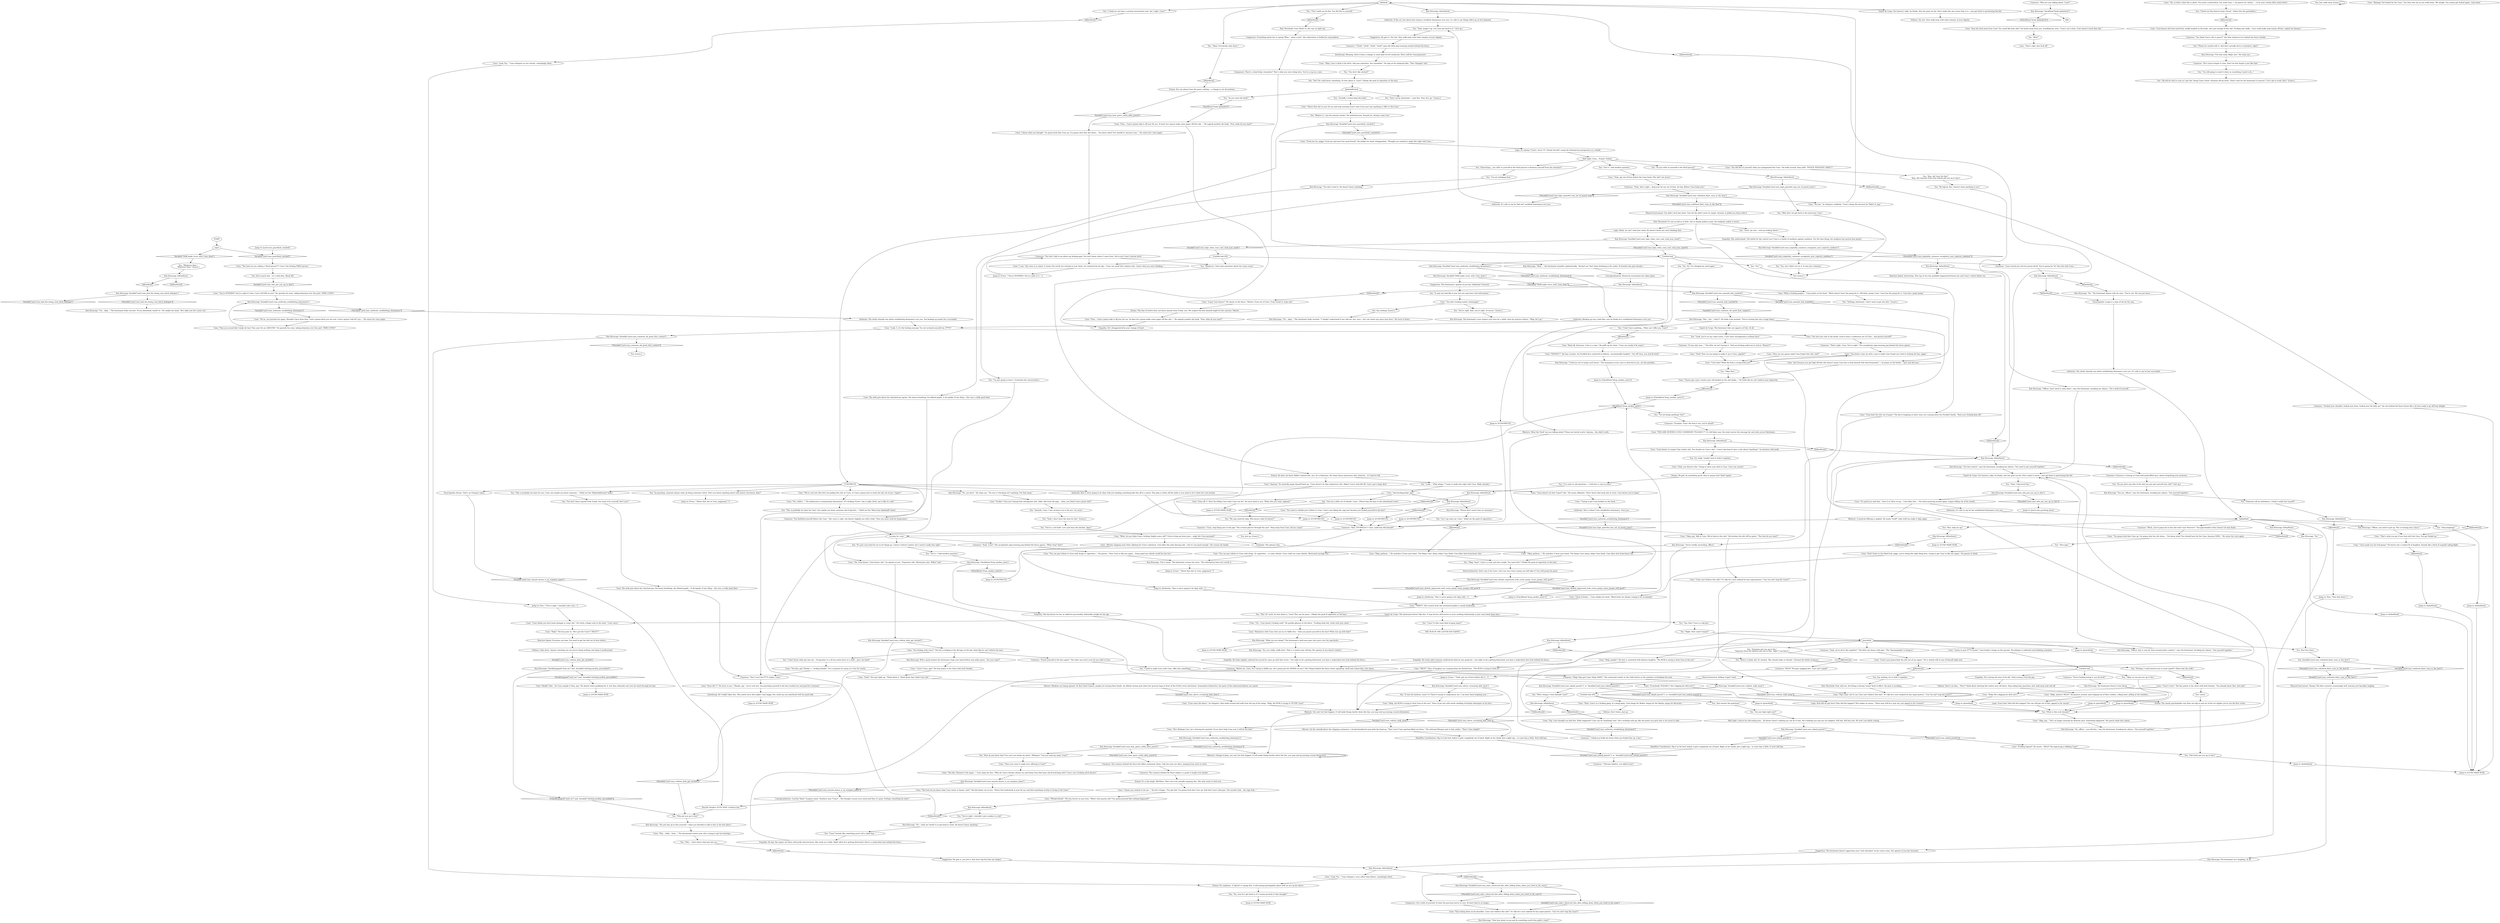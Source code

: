 # YARD / CUNO WHO IS CUNO
# * Who is Cuno?
#* Make amends with Cuno.
# ==================================================
digraph G {
	  0 [label="START"];
	  1 [label="input"];
	  2 [label="Kim Kitsuragi: CheckEquipped(\"neck_tie\") and  Variable[\"whirling.necktie_personified\"]"];
	  3 [label="CheckEquipped(\"neck_tie\") and  Variable[\"whirling.necktie_personified\"]", shape=diamond];
	  4 [label="!(CheckEquipped(\"neck_tie\") and  Variable[\"whirling.necktie_personified\"])", shape=diamond];
	  5 [label="Kim Kitsuragi: \"Uh... okay...\" The lieutenant looks worried. \"I *might* understand if you told me, but, sure... let's not waste any more time here.\" He turns to leave."];
	  6 [label="Kim Kitsuragi: IsKimHere()"];
	  7 [label="IsKimHere()", shape=diamond];
	  8 [label="!(IsKimHere())", shape=diamond];
	  9 [label="Cunoesse: \"Watch out, Cuno, he's trying to fiddle you. He's gonna put his HANDS on you!\" The *thing* behind the fence starts squealing, shrill and violent like a fire alarm."];
	  10 [label="Cunoesse: \"Yeah, that's right... drag your fat ass out of here, fat boy. Before Cuno fucks you!\""];
	  11 [label="Cuno: \"PIGS ARE HURTING CUNO! SOMEBODY *PLEASE!!!*\" It's full blast now; the wind carries the message far and wide across Martinaise."];
	  12 [label="Physical Instrument: You didn't shut him down. Your fat fist didn't meet its target. Instead, it pulled you down with it."];
	  13 [label="Untitled hub"];
	  14 [label="Logic: How did we get here? How did this happen? This makes no sense... There may still be a way out, just appeal to his *reason*!"];
	  15 [label="You: \"I think we can have a normal conversation now. Am I right, Cuno?\""];
	  16 [label="Cunoesse: Cunoesse is staring at Cuno with pride-filled eyes, almost forgetting your presence."];
	  17 [label="You: \"Okay! Everybody calm down.\""];
	  18 [label="Kim Kitsuragi: Variable[\"yard.cuno_emptathy_cunoesse_recognizes_your_superior_madness\"]"];
	  19 [label="Variable[\"yard.cuno_emptathy_cunoesse_recognizes_your_superior_madness\"]", shape=diamond];
	  20 [label="!(Variable[\"yard.cuno_emptathy_cunoesse_recognizes_your_superior_madness\"])", shape=diamond];
	  21 [label="Cuno: \"Fine... Cuno's gonna take it off your fat ass. At least he's gonna make some paper off this shit...\" He eagerly pockets the book. \"Now, what do you want?\""];
	  22 [label="Cuno: \"Ease off, C!\" He turns to you. \"Thanks, pig -- we're cool now. You punching yourself in the face worked out real good for everyone.\""];
	  23 [label="You: \"I don't know what got into me... Giving keys to a 20-ton motor-lorry to a child -- give 'em back!\""];
	  24 [label="Cunoesse: \"Don't trust the f****t oinker, Cuno!\""];
	  25 [label="Jump to: [CUNO MAIN HUB]"];
	  26 [label="trucing_for_cuno"];
	  27 [label="Kim Kitsuragi: The lieutenant's eyes inspect your face for a while, then his posture relaxes. \"Okay, let's go.\""];
	  28 [label="You: \"Just answer the questions.\""];
	  29 [label="You: \"Interesting... you refer to yourself in the third person to distance yourself from the situation?\""];
	  30 [label="Reaction Speed: Everyone can hear. You need to get the hell out of here before..."];
	  31 [label="Physical Instrument: Thump! The blow connects surprisingly well, leaving your knuckles tingling."];
	  32 [label="Kim Kitsuragi: IsKimHere()"];
	  33 [label="IsKimHere()", shape=diamond];
	  34 [label="!(IsKimHere())", shape=diamond];
	  35 [label="You: \"Ouch, my arm... and my fucking *knee*...\""];
	  36 [label="Kim Kitsuragi: IsKimHere()"];
	  37 [label="IsKimHere()", shape=diamond];
	  38 [label="!(IsKimHere())", shape=diamond];
	  39 [label="Pain Threshold: It's not as bad as it feels. You've maybe pulled a joint; the indignity makes it worse."];
	  40 [label="Kim Kitsuragi: Variable[\"yard.cuno_said_i_deserved_this_after_falling_down_when_you_tried_to_hit_cuno\"]"];
	  41 [label="Variable[\"yard.cuno_said_i_deserved_this_after_falling_down_when_you_tried_to_hit_cuno\"]", shape=diamond];
	  42 [label="!(Variable[\"yard.cuno_said_i_deserved_this_after_falling_down_when_you_tried_to_hit_cuno\"])", shape=diamond];
	  43 [label="You: \"No!\""];
	  44 [label="Untitled hub"];
	  45 [label="Kim Kitsuragi: Variable[\"yard.cuno_logic_relax_cuno_cant_read_your_mind\"]"];
	  46 [label="Variable[\"yard.cuno_logic_relax_cuno_cant_read_your_mind\"]", shape=diamond];
	  47 [label="!(Variable[\"yard.cuno_logic_relax_cuno_cant_read_your_mind\"])", shape=diamond];
	  48 [label="Kim Kitsuragi: IsKimHere()"];
	  49 [label="IsKimHere()", shape=diamond];
	  50 [label="!(IsKimHere())", shape=diamond];
	  51 [label="You: \"Whatever. I had some questions about the crime scene.\""];
	  52 [label="Authority: The whole charade was about establishing dominance over you. You backing up means he's succeeded."];
	  53 [label="Interfacing: Meaning, there's been a change in some kind of evil clockwork. There will be *consequences*."];
	  54 [label="You: \"Why?\""];
	  55 [label="Jump to: [Authority: \"Kim is never going to be okay with...\"]"];
	  56 [label="Kim Kitsuragi: Variable[\"yard.cuno_elchem_impressed_with_cunos_pump_cunos_pumpo_still_good\"]"];
	  57 [label="Variable[\"yard.cuno_elchem_impressed_with_cunos_pump_cunos_pumpo_still_good\"]", shape=diamond];
	  58 [label="!(Variable[\"yard.cuno_elchem_impressed_with_cunos_pump_cunos_pumpo_still_good\"])", shape=diamond];
	  59 [label="Cuno: \"Shove that shit in your fat ass and stop wasting Cuno's time if you ain't got anything to offer to the Cuno.\""];
	  60 [label="You: \"You're right, Kim, you're right, of course.\" [Leave.]"];
	  61 [label="Cuno: \"You better come up with a way to make Cuno forget you tried to fucking hit him, piggo.\""];
	  62 [label="Jump to: [CUNOTRUCE]"];
	  63 [label="Jump to: [CUNO MAIN HUB]"];
	  64 [label="Jump to: [yard.cuno_punchhub_reached]"];
	  65 [label="Cunoesse: \"Help! Pigs got Cuno! Help! RAPE!\" The sound gets louder as the child shouts at the windows overlooking the yard."];
	  66 [label="Cuno: \"Trying to get Cuno hooked on the book...\""];
	  67 [label="You: Shut him down."];
	  68 [label="You: Variable[\"yard.cuno_redcheck_blast_cuno_in_the_face\"]"];
	  69 [label="Variable[\"yard.cuno_redcheck_blast_cuno_in_the_face\"]", shape=diamond];
	  70 [label="!(Variable[\"yard.cuno_redcheck_blast_cuno_in_the_face\"])", shape=diamond];
	  71 [label="Kim Kitsuragi: Variable[\"yard.cuno_inland_punch1\"]"];
	  72 [label="Variable[\"yard.cuno_inland_punch1\"]", shape=diamond];
	  73 [label="!(Variable[\"yard.cuno_inland_punch1\"])", shape=diamond];
	  74 [label="You: \"Kim, help me up!\""];
	  75 [label="Cuno: \"That's what you get if you fuck with the Cuno. You get fucked up.\""];
	  76 [label="Drama: For emphasis. A *ghost* is saying this. A shit-eating psychopathic ghost with an ace up his sleeve."];
	  77 [label="Kim Kitsuragi: \"No.\" The lieutenant almost rolls his eyes. \"You're not. We can just leave...\""];
	  78 [label="Kim Kitsuragi: Variable[\"yard.cuno_amends_hub_reached\"]"];
	  79 [label="Variable[\"yard.cuno_amends_hub_reached\"]", shape=diamond];
	  80 [label="!(Variable[\"yard.cuno_amends_hub_reached\"])", shape=diamond];
	  81 [label="Cuno: \"Tryin'a get a get a twelve year old hooked on the shit-shake...\" He looks like he can't believe your depravity."];
	  82 [label="Conceptualization: A pretty *lame* oranjese name. Nowhere near *Cuno*... The thought crosses your mind and then it's gone. Perhaps something for later?"];
	  83 [label="You: \"This is probably too lame for you, Cuno, but maybe you know someone...\" (Hold out the *Hjelmdallerman* book.)"];
	  84 [label="Drama: This boy of twelve does not know anyone from Graad, sire. We suspect the boy himself might be this mystery 'Martin'."];
	  85 [label="You: \"Actually I wanna keep the book.\""];
	  86 [label="Cuno: \"Ame-fucking-what, pig?\""];
	  87 [label="Cuno: \"Too late, pig! Thanks. I... fucking thanks!\" For a moment he seems at a loss for words."];
	  88 [label="Kim Kitsuragi: Variable[\"yard.cuno_had_the_being_cuno_bitch_dialogue\"]"];
	  89 [label="Variable[\"yard.cuno_had_the_being_cuno_bitch_dialogue\"]", shape=diamond];
	  90 [label="!(Variable[\"yard.cuno_had_the_being_cuno_bitch_dialogue\"])", shape=diamond];
	  91 [label="You: \"See, Kim? Cuno is a big boy.\""];
	  92 [label="Half Light: Cuno... Primal. Violent."];
	  93 [label="Volition: Calm down. Anyone watching can see you're doing nothing. Just keep it professional."];
	  94 [label="You: \"*You* made me do this. You did this to yourself.\""];
	  95 [label="You: \"Stop laughing!\""];
	  96 [label="Jump to: [failedithub]"];
	  97 [label="Drama: It's a dry laugh. Mirthless. She's not even actually enjoying this. She only wants to hurt you."];
	  98 [label="Composure: Get a hold of yourself. At least the previous horror is over. At least they're no longer..."];
	  99 [label="Drama: Oh god, do something quick, they're gonna start *that* again!"];
	  100 [label="Kim Kitsuragi: Variable[\"yard.cuno_authority_establishing_dominance\"]"];
	  101 [label="Variable[\"yard.cuno_authority_establishing_dominance\"]", shape=diamond];
	  102 [label="!(Variable[\"yard.cuno_authority_establishing_dominance\"])", shape=diamond];
	  103 [label="Cuno: \"Pass you around like Candy, fat boy! Pass your fat ass AROUND!\" He spreads his arms, taking dominion over the yard. \"KING CUNO!\""];
	  104 [label="Cunoesse: \"That's right, Cuno. You're right.\" The sycophantic pipo-wearing pup behind the fence agrees."];
	  105 [label="Kim Kitsuragi: \"You don't need to. He doesn't know anything.\""];
	  106 [label="Interfacing: He *really* likes this. This motor lorry shit makes Cuno happy. You could say you interfaced with his good side."];
	  107 [label="Jump to: [CUNOTRUCE]"];
	  108 [label="Jump to: [Authority: \"Kim is never going to be okay with...\"]"];
	  109 [label="Cuno: \"How are you gonna make Cuno forget that shit, huh?\""];
	  110 [label="Cuno: \"You can pay tribute to Cuno with drugs or cigarettes...\" He pauses. \"Gets Cuno to like you again... Some giant-ass wheels would be nice too.\""];
	  111 [label="Jump to: [CUNOTRUCE]"];
	  112 [label="Cuno: \"Okay, porkson...\" He snatches it from your hand. \"Tar keeps Cuno sharp, helps Cuno think. Cuno likes that brain-boost shit.\""];
	  113 [label="Jump to: [CUNOTRUCE]"];
	  114 [label="Logic: It's always *Cuno*, never *I*. Clearly the kid's using the third-person perspective as a shield."];
	  115 [label="Cuno: \"Yeah!\" His eyes light up. \"Think about it. Think about that rabid Cuno shit.\""];
	  116 [label="Empathy: He lays the names out there with pride and precision, like cards on a table. Right when he's getting distracted, there's a malevolent hiss behind the fence..."];
	  117 [label="Volition: Don't listen. Just go."];
	  118 [label="Kim Kitsuragi: Variable[\"yard.cuno_redcheck_blast_cuno_in_the_face\"]"];
	  119 [label="Variable[\"yard.cuno_redcheck_blast_cuno_in_the_face\"]", shape=diamond];
	  120 [label="!(Variable[\"yard.cuno_redcheck_blast_cuno_in_the_face\"])", shape=diamond];
	  121 [label="Cuno: \"No one,\" he whispers suddenly. \"Cuno's doing this because he *likes* it, pig.\""];
	  122 [label="Kim Kitsuragi: \"You put him up to this yourself -- when you decided to talk to him in the first place.\""];
	  123 [label="Cunoesse: \"HELP! The pig's gagging him. Cuno can't speak!\""];
	  124 [label="Rhetoric: Change of plan, you can't let that happen! It will make things harder down the line, you may end up missing crucial information."];
	  125 [label="Cuno: \"Okay, pig. Talk to Cuno. We're back in this shit.\" He brushes the dirt off his pants. \"The fuck do you want?\""];
	  126 [label="Kim Kitsuragi: IsKimHere()"];
	  127 [label="IsKimHere()", shape=diamond];
	  128 [label="!(IsKimHere())", shape=diamond];
	  129 [label="Reaction Speed: Interesting. This tug of war has probably happened between her and Cuno's violent father too."];
	  130 [label="You: \"Yes, but I didn't act on it. It was just a fantasy.\""];
	  131 [label="Kim Kitsuragi: Variable[\"yard.cuno_authority_establishing_dominance\"]"];
	  132 [label="Variable[\"yard.cuno_authority_establishing_dominance\"]", shape=diamond];
	  133 [label="!(Variable[\"yard.cuno_authority_establishing_dominance\"])", shape=diamond];
	  134 [label="Kim Kitsuragi: Variable[\"TASK.make_truce_with_Cuno_done\"]"];
	  135 [label="Variable[\"TASK.make_truce_with_Cuno_done\"]", shape=diamond];
	  136 [label="!(Variable[\"TASK.make_truce_with_Cuno_done\"])", shape=diamond];
	  137 [label="Suggestion: The lieutenant's opinion of you has *definitely* lowered."];
	  138 [label="Cunoesse: \"He's tryin'a forget it Cuno. Don't let him forget it just like that.\""];
	  139 [label="Kim Kitsuragi: IsKimHere()"];
	  140 [label="IsKimHere()", shape=diamond];
	  141 [label="!(IsKimHere())", shape=diamond];
	  142 [label="You: \"You're right, I shouldn't give smokes to a kid.\""];
	  143 [label="Cuno: \"Cuno thinks you have brain damage or some shit.\" He twirls a finger next to his head. \"Cuno cares.\""];
	  144 [label="punchhub"];
	  145 [label="You: \"What is this sick charade?\""];
	  146 [label="You: \"Someone put you up to this.\"\n\"Someone from the harbour put you to this, right? I can feel it.\""];
	  147 [label="Cuno: \"Listen to your f****t friend.\" Cuno hawks a loogie on the ground. The phlegm is yellowish and bubbling somehow."];
	  148 [label="Cuno: \"Phe... whht... fuuh...\" The disoriented twelve year old is trying to get his bearings."];
	  149 [label="Composure: Everything about her is saying *Wow -- what a man*. Her admiration is fuelled by camaraderie."];
	  150 [label="You: \"Do you have any idea of the shit you just got yourself into, kid?\" (Get up.)"];
	  151 [label="Kim Kitsuragi: IsKimHere()"];
	  152 [label="IsKimHere()", shape=diamond];
	  153 [label="!(IsKimHere())", shape=diamond];
	  154 [label="Kim Kitsuragi: \"No.\""];
	  155 [label="Kim Kitsuragi: IsKimHere()"];
	  156 [label="IsKimHere()", shape=diamond];
	  157 [label="!(IsKimHere())", shape=diamond];
	  158 [label="Jump to: [CUNO MAIN HUB]"];
	  159 [label="Kim Kitsuragi: IsKimHere()"];
	  160 [label="IsKimHere()", shape=diamond];
	  161 [label="!(IsKimHere())", shape=diamond];
	  162 [label="Cuno: \"What a fucking pooper...\" Cuno points at his heart. \"Bitch doesn't have the pump for it. Old bitch, pump's bust. Cuno has the pump for it. Cuno has a giant pump.\""];
	  163 [label="You: \"It may not look like it now, but you may have vital information.\""];
	  164 [label="Kim Kitsuragi: IsKimHere()"];
	  165 [label="IsKimHere()", shape=diamond];
	  166 [label="!(IsKimHere())", shape=diamond];
	  167 [label="Kim Kitsuragi: \"Please don't waste time on nonsense.\""];
	  168 [label="Cuno: \"Back off, fuck-eyes. Cuno is a man.\" He puffs up his chest. \"Cuno can smoke if he wants.\""];
	  169 [label="Jump to: [Cuno: \"\"Shoot that shit at Cuno, piggonaut.\"\"]"];
	  170 [label="Cuno: \"Yeah, get out of here before the Cuno beats *the shit* out of you.\""];
	  171 [label="Kim Kitsuragi: Variable[\"yard.cuno_shiver_screaming_kids_titus\"]"];
	  172 [label="Variable[\"yard.cuno_shiver_screaming_kids_titus\"]", shape=diamond];
	  173 [label="!(Variable[\"yard.cuno_shiver_screaming_kids_titus\"])", shape=diamond];
	  174 [label="You: \"It was the harbour, wasn't it? They're trying to compromise me. I can hear them laughing now...\""];
	  175 [label="Empathy: He's having the time of his life. Total ecstasy. Fuck the pig."];
	  176 [label="Kim Kitsuragi: Variable[\"yard.cuno_inland_punch1\"]  or  Variable[\"yard.cuno_inland_punch2\"]"];
	  177 [label="Variable[\"yard.cuno_inland_punch1\"]  or  Variable[\"yard.cuno_inland_punch2\"]", shape=diamond];
	  178 [label="!(Variable[\"yard.cuno_inland_punch1\"]  or  Variable[\"yard.cuno_inland_punch2\"])", shape=diamond];
	  179 [label="You: \"Who's doing a *sick charade* now?\""];
	  180 [label="Esprit de Corps: For heaven's sake, he thinks, this has gone too far. Don't make this any worse than it is -- just get back to questioning the kid."];
	  181 [label="Esprit de Corps: For heaven's sake, he thinks, this has gone too far. Don't make it worse -- just get back to questioning the kid."];
	  182 [label="You: \"Someone call an ambulance, I think I really hurt myself!\""];
	  183 [label="Cunoesse: \"Bitch, you're gonna be in this shit with Cuno *forever*!\" The pipo-headed critter doesn't let him finish."];
	  184 [label="Encyclopedia: A pipo is a type of hat by the way."];
	  185 [label="Cuno: \"'I'm gonna fuck that Cuno up. I'm gonna shut his shit down...' You know what? You should have hit the Cuno, because NOW...\" He raises his voice again."];
	  186 [label="Jump to: [Cuno: \"\"You're NOTHING! You're a joke to C...\"]"];
	  187 [label="You: \"Nice pipo.\""];
	  188 [label="Kim Kitsuragi: \"Hmh...\" the lieutenant mumbles optimistically. \"Alcohol use *has* been declining in the under 16 bracket this past decade...\""];
	  189 [label="Jump to: [CheckItem(\"drug_smokes_astra\")]"];
	  190 [label="Electrochemistry: Don't ruin it for Cuno. Can't you see Cuno's pump can still take it? Can still pump the good."];
	  191 [label="You: \"Nothing, lieutenant. I don't want to get into this.\" [Leave.]"];
	  192 [label="Jump to: [CUNO MAIN HUB]"];
	  193 [label="Empathy: He's disappointed by your change of heart."];
	  194 [label="You: \"Believe it. I am the miracle worker. The bedazzle-man. Around me, dreams come true.\""];
	  195 [label="Cunoesse: \"Punch yourself in the face again!\" The other one won't even let you talk to Cuno."];
	  196 [label="Kim Kitsuragi: \"But... but... *why*?\" He looks truly puzzled. \"You're turning this into a huge thing.\""];
	  197 [label="You: \"All will be well as soon as I get this 'being Cuno's bitch' situation off my back.\" (Don't wait for the lieutenant to answer.) \"Let's get to work, Kim!\" [Leave.]"];
	  198 [label="Cuno: \"You can pay tribute to Cuno with drugs. Or cigarettes... or some wheels. Cuno could use some wheels. Motorized carriage shit.\""];
	  199 [label="Cuno: \"Class-A fucker...\" Cuno shakes his head. \"Blind fucks are always ruining it for everybody.\""];
	  200 [label="Cuno: \"Cuno's Cuno, pig!\" The boy points to his chest with both thumbs."];
	  201 [label="Cuno: \"Fuck you too, piggo! Fuck you and your four eyed friend!\" He shakes his head, disappointed. \"Thought you wanted to make this right with Cuno...\""];
	  202 [label="Kim Kitsuragi: \"No -- what we *need* is to get back to work. He doesn't know anything.\""];
	  203 [label="Cunoesse: \"Cuno, stop being nice to the pig!\" The screech pierces through the yard. \"Step away from Cuno, fat-ass creep!\""];
	  204 [label="Cuno: \"Help!\" The boy joins in. \"He's got the Cuno!!! HELP!!!\""];
	  205 [label="Kim Kitsuragi: Variable[\"yard.cuno_volition_walk_away\"]"];
	  206 [label="Variable[\"yard.cuno_volition_walk_away\"]", shape=diamond];
	  207 [label="!(Variable[\"yard.cuno_volition_walk_away\"])", shape=diamond];
	  208 [label="Untitled hub (03)"];
	  209 [label="You: \"Who put you up to this?\""];
	  210 [label="Cuno: \"Help, people!\" His face is contorted with hideous laughter. \"The RCM is trying to fuck Cuno in the ass!\""];
	  211 [label="Kim Kitsuragi: The lieutenant doesn't even shrug."];
	  212 [label="Cuno: \"Cuno's just gonna beat the shit out of you again.\" He is clearly still in awe of himself right now."];
	  213 [label="Kim Kitsuragi: \"You are, officer,\" says the lieutenant, breaking his silence. \"Get yourself together.\""];
	  214 [label="Cuno: \"Pig, Cuno thought you had this. What happened? Cuno can do *anything* now.\" He's writhing with joy, like the power you gave him is too much to take."];
	  215 [label="Cuno: \"Pig's tryin' not to cry. Cuno can't believe this shit!\" It's like he's now realized he has super-powers. \"Can *no one* stop the Cuno?!\""];
	  216 [label="Pain Threshold: Stay with me, the biting is having *some* kind of effect, the pain is receding..."];
	  217 [label="Kim Kitsuragi: \"Now how about we go and do something worth the public's time?\""];
	  218 [label="Cunoesse: \"*Click*, *click*, *click*, *click*\" goes the little pipo-wearing asshole behind the fence."];
	  219 [label="You: \"You don't like alcohol?\""];
	  220 [label="Cuno: \"Bitches slapping each other, fighting for Cuno's attention. Cuno likes this pole dancing shit -- but it's not good enough.\" He crosses his hands."];
	  221 [label="Cuno: \"Fucker! Cuno ain't buying that entrapment shit. Takin' kilo from the pigs... what, you think Cuno's green shit?\""];
	  222 [label="Jump to: [CUNO MAIN HUB]"];
	  223 [label="Cuno: \"Oh, so that's what this is about. You need a snitch-bitch. You need Cuno --\" he pauses for clarity \" -- to be your sweaty little snitch bitch.\""];
	  224 [label="Cuno: \"You don't fucking matter, book-gimp!\""];
	  225 [label="Empathy: He looks slightly confused but proud he came up with that retort -- but right as he's getting distracted, you hear a malevolent hiss from behind the fence..."];
	  226 [label="You: Don't punch him -- it's a bad idea. (Back off.)"];
	  227 [label="Jump to: [punchhub]"];
	  228 [label="You: \"Kim, did *you* do this?\"\n\"Kim, did someone from your station put you up to this?\""];
	  229 [label="Cunoesse: \"You're fucking losing it, you fat fuck!\""];
	  230 [label="Cuno: \"Help, the RCM is trying to fuck Cuno in the ass!\" Tears of joy mix with sweat smelling of laundry detergent on his face."];
	  231 [label="Jump to: [punchhub]"];
	  232 [label="Cuno: \"Help, misters! HELP!\" He prances around, eyes bulging out of their sockets, rolling hard, yelling at the windows..."];
	  233 [label="Half Light: Look at his shit-eating grin... He knows there's nothing you can do to him. He's bullying you and you are helpless. Kill him. Kill him now. He won't see death coming."];
	  234 [label="Hand/Eye Coordination: Nip it in the bud, before it gets completely out of hand. Right on his cheek. Just a light tap... to scare him a little. Don't kill him."];
	  235 [label="Hand/Eye Coordination: Nip it in the bud, before it gets completely out of hand. Right on his cheek. Just a light tap... to scare him a little. It won't kill him."];
	  236 [label="Cuno: \"Fucking logical?\" He snorts. \"HELP! The logical pig is fiddling Cuno!\""];
	  237 [label="Kim Kitsuragi: \"Officer, *you* need to calm down,\" says the lieutenant, breaking his silence. \"Get a hold of yourself.\""];
	  238 [label="Drama: You can almost hear the gears rattling -- a change in set decorations."];
	  239 [label="Kim Kitsuragi: \"No, officer -- you did this,\" says the lieutenant, breaking his silence. \"Get yourself together.\""];
	  240 [label="Pain Threshold: Cuno *feels* it; this was no light tap."];
	  241 [label="Kim Kitsuragi: The lieutenant isn't laughing. At all."];
	  242 [label="Jump to: [failedithub]"];
	  243 [label="You: \"I've come to ask questions -- I still have a case to solve.\""];
	  244 [label="Cuno: \"You lost your shit in the booth, tried to beat a confession out of Cuno... and pissed yourself?\""];
	  245 [label="You: \"Check out this bizarre drug I found.\" (Show him the pyrholidon.)"];
	  246 [label="Kim Kitsuragi: \"No, you don't.\" He stops you. \"No one is *checking out* anything. Put that away.\""];
	  247 [label="Cuno: \"Cuno knows this four-eyed fuck, totally hooked on the book, can't get enough of this shit. Fucking sad really... Cuno could make mad money off him, exploit his disease.\""];
	  248 [label="Cuno: \"Reminisce with Cuno: first you try to fiddle this -- then you punch yourself in the face? What was up with that?\""];
	  249 [label="You: \"I'm still going to mark it down as something I need to do...\""];
	  250 [label="You: Say nothing. [Leave.]"];
	  251 [label="Esprit de Corps: The lieutenant does not approve of this. At all."];
	  252 [label="You: \"Let's rip some tar, Cuno.\" (Hold out the pack of cigarettes.)"];
	  253 [label="Cuno: \"Cuno doesn't do that *smart* shit.\" He seems offended. \"Don't throw that book shit at Cuno. Cuno knows you're lying.\""];
	  254 [label="You: \"I'm not indulging that.\""];
	  255 [label="You: \"This *is* work. So how about it, Cuno? This can be yours.\" (Shake the pack of cigarettes at the boy.)"];
	  256 [label="You: \"Cuno? Sounds like something you'd call a rabid dog...\""];
	  257 [label="Cuno: \"You did this to yourself, when you antagonized the Cuno.\" He looks around, then yells: \"POLICE VIOLENCE! RAPE!!!\""];
	  258 [label="Cunoesse: \"Fucked your shoulder, fucked your knee, fucked your fat body up!\" the one behind the fence hisses like a lit fuse ready to go off from delight."];
	  259 [label="failedithub"];
	  260 [label="Jump to: [CUNO MAIN HUB]"];
	  261 [label="Cuno: \"Cuno can't believe this shit!\" It's like he's now realized he has super-powers. \"Can *no one* stop the Cuno?!\""];
	  262 [label="Empathy: She understands: The battle for the control over Cuno is a battle of madness against madness. For the time being, her madness has proven less potent."];
	  263 [label="Cunoesse: The creature behind the fence makes it a point to laugh even harder."];
	  264 [label="Jump to: [failedithub]"];
	  265 [label="Cuno: \"Cuno made you his fuck-gimp!\" He bursts into a violent fit of laughter. Sounds like a flock of seagulls taking flight."];
	  266 [label="Cuno: \"I know you wanted to hit me...\" He lets it linger. \"You got that 'I'm gonna fuck that Cuno up' look that Cuno's dad gets. The murder look... the rage look...\""];
	  267 [label="You: \"Yes, how do I get back to it? I wanna go back to that thought!\""];
	  268 [label="Cunoesse: \"Cuno turned you into his prison bitch! You're gonna be *in* this shit with Cuno...\""];
	  269 [label="Cuno: \"Look, C, it's the fucking war-pig! Try not to knock yourself out, f****t!\""];
	  270 [label="You: [Leave.]"];
	  271 [label="Kim Kitsuragi: Variable[\"yard.cuno_cunoesse_alt_greet_first_contact\"]"];
	  272 [label="Variable[\"yard.cuno_cunoesse_alt_greet_first_contact\"]", shape=diamond];
	  273 [label="!(Variable[\"yard.cuno_cunoesse_alt_greet_first_contact\"])", shape=diamond];
	  274 [label="Jump to: [You: \"\"You're right, I shouldn't give smo...\"]"];
	  275 [label="Cuno: \"Anyway.\" He mentally props himself back up. \"Cuno doesn't do that radioactive shit. Makes Cuno's dick fall off. Cuno's got a huge dick.\""];
	  276 [label="Horrific Necktie: FUCK THAT. Confront him."];
	  277 [label="Cuno: \"Really? Shit... let Cuno sample it then, pig.\" He almost starts grabbing for it, but then rebounds and runs his hand through his hair."];
	  278 [label="You: \"Here's a drink, kid. It's alcohol. This should make us friends.\" (Extend the bottle of liquor.)"];
	  279 [label="Cuno: \"We're cool now. But don't be pulling this shit on Cuno, or Cuno's gonna have to beat the shit out of you, *again*.\""];
	  280 [label="You: \"Okay, *man*. Cuno is a man and men smoke. You want this?\" (Shake the pack of cigarettes at the boy.)"];
	  281 [label="Esprit de Corps: The lieutenant doesn't like this. It may be less destructive to your working relationship to just come back alone later."];
	  282 [label="Cuno: \"NOOOO!!!\" the boy screams, his freckled face contorted in hideous, uncontainable laughter. \"Get off Cuno, you sick fat fuck!\""];
	  283 [label="Cuno: \"Okay, pig...\" He's no longer wearing his demonic grin. Something happened. The punch made him calmer."];
	  284 [label="Kim Kitsuragi: IsKimHere()"];
	  285 [label="IsKimHere()", shape=diamond];
	  286 [label="!(IsKimHere())", shape=diamond];
	  287 [label="Cuno: \"Look, f*g...\" Cuno whispers, even softer than before, vanishingly silent..."];
	  288 [label="Cuno: \"You're NOTHING! You're a joke to Cuno. Cuno LAUGHS at you!\" He spreads his arms, taking dominion over the yard. \"KING CUNO!\""];
	  289 [label="Cunoesse: \"You don't talk to me about my fucking pipo! You don't know where I come from. You're just Cuno's bottom bitch.\""];
	  290 [label="Cuno: \"Don't listen to the blind fuck, piggo, you're doing the right thing here, trying to get Cuno to like you again.\" He pauses to think."];
	  291 [label="You: \"Look, you're on my crime scene. I can't have uncooperative civilians here.\""];
	  292 [label="Cuno: \"Oh, Cuno knows. Cuno knows shit,\" he squints at you. \"Expensive shit. Mysterious shit. *Killer* shit.\""];
	  293 [label="Cuno: The wide grin above his clenched jaw agrees. His heavy breathing, his dilated pupils, it all speaks of one thing -- this was a really good idea!"];
	  294 [label="Kim Kitsuragi: Variable[\"yard.cuno_punchhub_reached\"]"];
	  295 [label="Variable[\"yard.cuno_punchhub_reached\"]", shape=diamond];
	  296 [label="!(Variable[\"yard.cuno_punchhub_reached\"])", shape=diamond];
	  297 [label="CUNOTRUCE"];
	  298 [label="Cunoesse: \"KILL YOURSELF!!! Cuno, make him kill himself!\""];
	  299 [label="You: \"I need to make truce with Cuno, offer him something.\""];
	  300 [label="Kim Kitsuragi: \"No, you really, really don't. That is a twelve year old boy. His opinion of you doesn't matter.\""];
	  301 [label="Cuno: \"Everybody! PLEASE!!! He's digging his dick out!!!\""];
	  302 [label="Cunoesse: \"Escalate, Cuno! His dick is out, you're afraid!\""];
	  303 [label="Jump to: [punchhub]"];
	  304 [label="Jump to: [Cuno: \"\"Yeah, get out of here before the C...\"]"];
	  305 [label="You: Just walk away. [Leave.]"];
	  306 [label="Cunoesse: \"Yeah, we're all in this together!\" The little one hisses with glee. \"The *banaanipoika* is losing it.\""];
	  307 [label="You: \"Be logical, kid. I haven't done anything to you.\""];
	  308 [label="Kim Kitsuragi: \"Officer, this is very far from normal police conduct,\" says the lieutenant, breaking his silence. \"Get yourself together.\""];
	  309 [label="Cuno: \"Look, f*g...\" Cuno whispers as you retreat, vanishingly silent..."];
	  310 [label="Jump to: [yard.cuno_greeting_done]"];
	  311 [label="You: \"Whatever then.\"\n\"Whatever then.\" [Leave.]"];
	  312 [label="Encyclopedia: Kuuno. That's an Oranjese name."];
	  313 [label="You: \"This is probably too lame for *you*, but maybe you know someone who'd dig this...\" (Hold out the *Man from Hjelmdall* book.)"];
	  314 [label="Cunoesse: \"Who are you talking about, Cuno?\""];
	  315 [label="Cunoesse: \"You think Cuno's shit is green?\" the little whatever-it-is behind the fence shrieks."];
	  316 [label="You: \"Amends, Cuno. I was wrong to try to hit you. I'm sorry.\""];
	  317 [label="Cuno: \"Ease off, C. Don't be telling Cuno what Cuno can do!\" He turns back to you. \"What else you want, pigman?\""];
	  318 [label="You: Just go. [Leave.]"];
	  319 [label="Shivers: On the catwalk above the shipping containers, a broad-shouldered man jerks his head up. \"That Cuno? Cop's getting killed out there.\" The tattooed Mesque next to him smiles. \"That's Cuno alright!\""];
	  320 [label="Cuno: \"Cuno owns the fatass,\" he whispers, then looks around and yells from the top of his lungs: \"Help, the RCM is trying to *FUCK* Cuno!\""];
	  321 [label="Jump to: [failedithub]"];
	  322 [label="Cuno: \"Pig's biting down on his knuckles. Cuno can't believe this shit!\" It's like he's now realized he has super-powers. \"Can *no one* stop the Cuno?!\""];
	  323 [label="Cuno: \"Yeah, you deserve this. Trying to show your dick to Cuno. Cuno was scared.\""];
	  324 [label="Kim Kitsuragi: Variable[\"yard.cuno_who_put_you_up_to_this\"]"];
	  325 [label="Variable[\"yard.cuno_who_put_you_up_to_this\"]", shape=diamond];
	  326 [label="!(Variable[\"yard.cuno_who_put_you_up_to_this\"])", shape=diamond];
	  327 [label="Cuno: \"It's good you said that -- here it is! Here we go... Cuno likes this...\" He starts prancing around again, tongue lolling out of his mouth..."];
	  328 [label="Jump to: [CUNO MAIN HUB]"];
	  329 [label="Cuno: \"Okay, Cuno is kind to his bitch. Ask your questions, but remember.\" He taps at his temporal lobe. \"This *changes* shit.\""];
	  330 [label="Drama: He does not know *killer* related shit, sire. It's a falseness. He *may* know mysterious shit, however... it's hard to tell."];
	  331 [label="Kim Kitsuragi: Variable[\"yard.cuno_volition_dont_get_excited\"]"];
	  332 [label="Variable[\"yard.cuno_volition_dont_get_excited\"]", shape=diamond];
	  333 [label="!(Variable[\"yard.cuno_volition_dont_get_excited\"])", shape=diamond];
	  334 [label="Cuno: \"You fucking with Cuno?\" The boy is looking at the A6 logo on the key chain like he can't believe his eyes."];
	  335 [label="Cuno: \"You need to rethink your tribute to Cuno. Cuno's not taking the cage just because you fucked yourself in the face!\""];
	  336 [label="You: \"Please be careful with it. And don't actually drive it anywhere, okay?\""];
	  337 [label="Kim Kitsuragi: With a quick motion the lieutenant stops your hand before your palm opens. \"Are you crazy?\""];
	  338 [label="You: \"We may need his help. Who knows what he knows?\""];
	  339 [label="You: \"Cuno? Is that some kind of gang name?\""];
	  340 [label="You: \"I'm just going to leave.\" (Conclude the conversation.)"];
	  341 [label="Jump to: [punchhub]"];
	  342 [label="You: \"Did Garte put you up to this?\""];
	  343 [label="You: \"Okay, no one put you up to this.\""];
	  344 [label="Electrochemistry: Rolling *super* hard."];
	  345 [label="Logic: Scare him? How did this happen? You can still get out of this, appeal to his reason!"];
	  346 [label="Cunoesse: \"*Taivaan tähden*, you killed Cuno!\""];
	  347 [label="Kim Kitsuragi: IsKimHere()"];
	  348 [label="IsKimHere()", shape=diamond];
	  349 [label="!(IsKimHere())", shape=diamond];
	  350 [label="Kim Kitsuragi: \"You lost control,\" says the lieutenant, breaking his silence. \"You need to get yourself together.\""];
	  351 [label="Suggestion: He gets it, you lost it. Just don't dig the hole any deeper."];
	  352 [label="Volition: You lost. Now walk away with what remains of your dignity."];
	  353 [label="Composure: There's a dead body, remember? That's what you were doing here. You're a cop on a case."];
	  354 [label="Untitled hub (02)"];
	  355 [label="Authority: The whole charade was about establishing dominance over you. It's safe to say he has succeeded."];
	  356 [label="Authority: Backing up was a bad idea, now he thinks he's established dominance over you."];
	  357 [label="Cuno: \"Oh no, you pussied out again. Shouldn't have done that, Cuno's gonna bitch you out now. Cuno's gonna *sub let* you...\" He raises his voice again."];
	  358 [label="Rhetoric: What the *fuck* are you talking about? Those are barely words. Anyway... this didn't work."];
	  359 [label="Jump to: [CheckItem(\"drug_smokes_astra\")]"];
	  360 [label="hjelmdallerhub"];
	  361 [label="Cuno: \"Fine... Cuno's gonna take it off your fat ass. At least he's gonna make some paper off this shit...\" He eagerly pockets the book. \"Now, what do you want?\""];
	  362 [label="Cuno: \"Stay the fuck away from Cuno! You smell like bum shit!\" He backs away from you, wrinkling his nose. \"Cuno's not a bum. Cuno doesn't touch that shit.\""];
	  363 [label="You: \"Perhaps I could interest you in some speed?\" (Show him the stuff.)"];
	  364 [label="Cunoesse: \"You belittled yourself before the Cuno.\" Her voice is calm, she doesn't dignify you with a look. \"Now you must seek his forgiveness.\""];
	  365 [label="Kim Kitsuragi: IsKimHere()"];
	  366 [label="IsKimHere()", shape=diamond];
	  367 [label="!(IsKimHere())", shape=diamond];
	  368 [label="Jump to: [CUNOTRUCE]"];
	  369 [label="Kim Kitsuragi: \"Put it away.\" The lieutenant crosses his arms. \"The information here isn't worth it.\""];
	  370 [label="Cuno: \"Okay, porkson...\" He snatches it from your hand. \"Tar keeps Cuno sharp, helps Cuno think. Cuno likes that brain-boost shit.\""];
	  371 [label="You: \"I'm not doing anything! See?\""];
	  372 [label="Cuno: \"Yeah, Cuno's in a fucking gang. In a bang gang. Cuno bangs for Madre, bangs for the Mazda, bangs for Revachol...\""];
	  373 [label="THE HUB OF THE LATTER DAY SAINTS"];
	  374 [label="Cuno: \"Baaang! Got fucked by the Cuno.\" You hear him say as you walk away. \"We alright. You wanna get fucked again, come back.\""];
	  375 [label="Drama: The nearly psychopathic way they can slip in and out of the act implies you're not the first victim."];
	  376 [label="Kim Kitsuragi: \"I told you not to tempt such forces.\" The annoyance in his voice is directed at you, not the gremlins."];
	  377 [label="You: Say nothing, try to hold it together."];
	  378 [label="Cuno: \"Cuno beat the shit out of popo!\" The kid is laughing so hard, tears are running down his freckled cheeks. \"Beat your fucking knee off.\""];
	  379 [label="Suggestion: He gets it. You lost. Now walk away with what remains of your dignity."];
	  380 [label="Jump to: [CheckItem(\"drug_smokes_astra\")]"];
	  381 [label="Cuno: \"Uh... Cuno doesn't fucking read!\" He quickly glances at the fence. \"Fucking book shit, fucks with your mind...\""];
	  382 [label="You: \"You don't know anyone from Graad. You want it for yourself, don't you?\""];
	  383 [label="You: \"So you want the book?\""];
	  384 [label="You: \"Don't worry, lieutenant -- I got this. Now, let's go.\" [Leave.]"];
	  385 [label="Kim Kitsuragi: IsKimHere()"];
	  386 [label="IsKimHere()", shape=diamond];
	  387 [label="!(IsKimHere())", shape=diamond];
	  388 [label="Empathy: He seems glad someone understood what he was going for -- but right as he's getting distracted, you hear a malevolent hiss from behind the fence..."];
	  389 [label="Shivers: Windows are being opened. On Rue Saint-Cispare, people are turning their heads. An elderly woman puts down her grocery bags in front of the Frittte store and listens. Somewhere behind her, the gates of the industrial harbour are raised."];
	  390 [label="Kim Kitsuragi: IsKimHere()"];
	  391 [label="IsKimHere()", shape=diamond];
	  392 [label="!(IsKimHere())", shape=diamond];
	  393 [label="Cuno: \"Cuno knows to respect that violent shit. You should see Cuno's dad -- Cuno's dad doesn't give a shit about *anything*,\" he declares with pride."];
	  394 [label="You: \"Yeah, laugh it up. Let's just get back to it.\" (Get up.)"];
	  395 [label="Suggestion: The lieutenant doesn't appreciate your *sick charades* on his crime scene. His opinion of you has lessened."];
	  396 [label="You: \"Yeah, I deserved this.\""];
	  397 [label="Kim Kitsuragi: \"Officer, you need to get up. This is turning into a farce.\""];
	  398 [label="Jump to: [You: \"Shut him down.\"]"];
	  399 [label="Authority: It's safe to say he has established dominance over you."];
	  400 [label="Cunoesse: \"I think you broke his brain when you fucked him up, Cuno.\""];
	  401 [label="You: \"Okay then.\""];
	  402 [label="Empathy: This pleases him."];
	  403 [label="Conceptualization: Historical revisionism has taken place."];
	  404 [label="Cuno: \"No, I didn't...\" The adolescent is momentarily disoriented. \"It's fucking *Cuno*. Say it right, bitch, say it like it's said.\""];
	  405 [label="Cuno: \"Yeah? How are you going to make it up to Cuno, pigshit?\""];
	  406 [label="You: \"Yeah, I don't have the time for this.\" [Leave.]"];
	  407 [label="Cunoesse: \"Yeah, Cuno!\" The sycophantic pipo-wearing pup behind the fence agrees. \"What *was* that?\""];
	  408 [label="Kim Kitsuragi: \"What are you doing?\" The lieutenant's dark eyes peer into yours over his spectacles."];
	  409 [label="Kim Kitsuragi: \"Uh... okay...\" The lieutenant looks worried. \"If you absolutely *need* to.\" He shakes his head. \"But right now let's move out.\""];
	  410 [label="You: \"Got it -- I had another question.\""];
	  411 [label="You: \"So you refer to yourself in the third person?\""];
	  412 [label="You: \"Got it -- had another question.\""];
	  413 [label="You: Listen."];
	  414 [label="Cuno: \"He's flashing Cuno, he's showing his genitals! If you don't help Cuno now it will be too late!\""];
	  415 [label="Volition: Here's an idea... *Don't* think about shutting this twelve year old down. Stop asking him questions. Just walk away and cool off."];
	  416 [label="Rhetoric: You can't let that happen. It will make things harder down the line, you may end up missing crucial information."];
	  417 [label="Authority: It's safe to say he *did not* establish dominance over you."];
	  418 [label="Cuno: \"I know what you thought: 'I'm gonna fuck that Cuno up, I'm gonna shut that shit down...' You know what? You should've, because now...\" He raises he's voice again."];
	  419 [label="You: [Leave.]"];
	  420 [label="Cuno: \"I can.\" His voice is so silent, it seems the words are echoing in your head, not coming from his lips. \"Cuno can smell that violence shit. I know what you were thinking...\""];
	  421 [label="Cuno: \"Have you come to make your offering to Cuno?\""];
	  422 [label="Cuno: \"Just because you get high off that shit doesn't mean Cuno has to fuck himself with that fermented,\" -- he points at the bottle -- \"piss and shit mix.\""];
	  423 [label="You: \"See? He could know something. So how about it, Cuno?\" (Shake the pack of cigarettes at the boy.)"];
	  424 [label="You: \"Look...\" (Play along.) \"I want to make this right with Cuno. Make amends.\""];
	  425 [label="You: \"It's just very hard for me to let things go. I know it doesn't matter, but I need to make this right.\""];
	  426 [label="You: \"I don't have anything... What can I offer you, Cuno?\""];
	  427 [label="Authority: Kim is never going to be okay with you handing something like this off to a minor. This plan is either off the table or you need to do it when he's not around."];
	  428 [label="Cuno: \"*MAN!*\" The screech from the red-haired goblin is nearly deafening."];
	  429 [label="You: \"Right. How could I forget?\""];
	  430 [label="Cuno: \"Help! He's digging his dick out!!!\""];
	  431 [label="You: \"Are you high right now?\""];
	  432 [label="Cuno: \"HELP!\" Tears of laughter are running down his flushed face. \"The RCM is trying to fuck us!\""];
	  433 [label="Jump to: [punchhub]"];
	  434 [label="Kim Kitsuragi: Variable[\"yard.cuno_authority_establishing_dominance\"]"];
	  435 [label="Variable[\"yard.cuno_authority_establishing_dominance\"]", shape=diamond];
	  436 [label="!(Variable[\"yard.cuno_authority_establishing_dominance\"])", shape=diamond];
	  437 [label="Kim Kitsuragi: Variable[\"yard.cuno_hear_gears_rattle_after_punch\"]"];
	  438 [label="Variable[\"yard.cuno_hear_gears_rattle_after_punch\"]", shape=diamond];
	  439 [label="!(Variable[\"yard.cuno_hear_gears_rattle_after_punch\"])", shape=diamond];
	  440 [label="You: \"How do you know that? You can't see inside my head.\" (Whisper) \"Can you read my mind, Cuno?\""];
	  441 [label="You: \"Yes. No. I've changed my mind again.\""];
	  442 [label="Rhetoric: A material offering is implied. He wants *stuff*. Only stuff can make it okay again."];
	  443 [label="Cuno: \"Cool what? What the fuck is wrong with you?\""];
	  444 [label="Cuno: \"What, do you think Cuno's fucking *eighty years old*? Tryin'a bring me bum juice... make the Cuno paranoid!\""];
	  445 [label="Cuno: \"That's right. Just fuck off.\""];
	  446 [label="You: \"You're a cool dude. Let's just bury the hatchet, okay?\""];
	  447 [label="You: \"Got you a little set of wheels, Cuno.\" (Throw him the keys to the abandoned truck.)"];
	  448 [label="You: \"In punching, someone always ends up being someone's bitch. Don't you know anything about male power structures, Kim?\""];
	  449 [label="Kim Kitsuragi: \"You're totally unraveling, officer.\""];
	  450 [label="Jump to: [Cuno: \"\"Shoot that shit at Cuno, piggonaut.\"\"]"];
	  451 [label="Kim Kitsuragi: CheckItem(\"drug_smokes_astra\")"];
	  452 [label="CheckItem(\"drug_smokes_astra\")", shape=diamond];
	  453 [label="!(CheckItem(\"drug_smokes_astra\"))", shape=diamond];
	  454 [label="Empathy: The boy knows he has an addictive personality. Admirable insight for his age."];
	  455 [label="Authority: This is where Cuno establishes dominance. Over you."];
	  456 [label="didithub"];
	  457 [label="You: \"Shit... I don't know what got into me...\""];
	  458 [label="Kim Kitsuragi: IsKimHere()"];
	  459 [label="IsKimHere()", shape=diamond];
	  460 [label="!(IsKimHere())", shape=diamond];
	  461 [label="Authority: If this act was about him trying to establish dominance over you, it's safe to say things didn't go as he'd planned."];
	  462 [label="Cunoesse: The creature behind the fence has fallen ominously silent. Only her eyes are alive, jumping from actor to actor."];
	  463 [label="You: Try really, *really* hard to hold it together."];
	  464 [label="Logic: Relax, he can't read your mind. He doesn't know you were thinking that."];
	  465 [label="Cuno: \"Whoah-whoah!\" The boy hovers in your face. \"What's this psycho shit? You gonna pretend like nothing happened?\""];
	  466 [label="Cunoesse: \"It was only once...\" The little rat isn't having it. \"And you fucking asked me to nick it, *Kuuno*!\""];
	  467 [label="Kim Kitsuragi: Variable[\"yard.cuno_encyclo_kuuno_is_an_oranjese_name\"]"];
	  468 [label="Variable[\"yard.cuno_encyclo_kuuno_is_an_oranjese_name\"]", shape=diamond];
	  469 [label="!(Variable[\"yard.cuno_encyclo_kuuno_is_an_oranjese_name\"])", shape=diamond];
	  470 [label="Cuno: \"The fuck do you know what Cuno wants or knows, huh?\" The kid lashes out at you. \"Shove that book-hook in your fat ass and find something worthy to bring to the Cuno!\""];
	  471 [label="Cuno: The wide grin above his clenched jaw, the heavy breathing, the dilated pupils... It all speaks of one thing -- this was a really good idea!"];
	  472 [label="Kim Kitsuragi: \"Put that away. Right now.\" He stops you."];
	  473 [label="Cuno: \"Cuno's Cuno!\" The boy points to his chest with both thumbs. \"You already know that, slow-shit.\""];
	  474 [label="Cuno: \"The fuck are you calling a *third person*?! Cuno's the fucking FIRST person.\""];
	  475 [label="Kim Kitsuragi: IsKimHere()"];
	  476 [label="IsKimHere()", shape=diamond];
	  477 [label="!(IsKimHere())", shape=diamond];
	  478 [label="Kim Kitsuragi: Variable[\"yard.cuno_logic_peaceful_way_out_of_punch_train\"]"];
	  479 [label="Variable[\"yard.cuno_logic_peaceful_way_out_of_punch_train\"]", shape=diamond];
	  480 [label="!(Variable[\"yard.cuno_logic_peaceful_way_out_of_punch_train\"])", shape=diamond];
	  481 [label="You: \"Why don't we get back to the interview, Cuno.\""];
	  482 [label="Jump to: [CUNOTRUCE]"];
	  483 [label="Cuno: \"Not this *dreamer* shit again...\" Cuno slaps his face. \"Why do Cuno's bitches always try and bring Cuno that lame sha-la-la-la-bang shit? Cuno's not a fucking witch doctor!\""];
	  484 [label="Cuno: \"A guy Cuno knows!\" He shouts at the fence. \"Martin. From out of town. From Graad or some shit.\""];
	  485 [label="Kim Kitsuragi: CheckItem(\"book_hjelmdevil\")"];
	  486 [label="CheckItem(\"book_hjelmdevil\")", shape=diamond];
	  487 [label="!(CheckItem(\"book_hjelmdevil\"))", shape=diamond];
	  0 -> 1
	  1 -> 135
	  1 -> 295
	  2 -> 3
	  2 -> 4
	  3 -> 277
	  4 -> 209
	  6 -> 8
	  6 -> 7
	  7 -> 88
	  9 -> 65
	  10 -> 118
	  11 -> 390
	  12 -> 39
	  13 -> 344
	  13 -> 175
	  13 -> 229
	  13 -> 343
	  14 -> 145
	  15 -> 152
	  16 -> 150
	  17 -> 391
	  18 -> 19
	  18 -> 20
	  19 -> 130
	  20 -> 126
	  21 -> 193
	  22 -> 106
	  23 -> 87
	  24 -> 22
	  26 -> 425
	  26 -> 292
	  26 -> 407
	  28 -> 431
	  29 -> 254
	  30 -> 93
	  31 -> 241
	  32 -> 33
	  32 -> 34
	  33 -> 214
	  34 -> 347
	  35 -> 262
	  36 -> 37
	  36 -> 38
	  37 -> 398
	  38 -> 75
	  39 -> 464
	  39 -> 378
	  39 -> 35
	  40 -> 41
	  40 -> 42
	  41 -> 322
	  42 -> 98
	  43 -> 419
	  44 -> 482
	  44 -> 131
	  44 -> 43
	  44 -> 268
	  44 -> 441
	  45 -> 46
	  45 -> 47
	  46 -> 354
	  47 -> 44
	  48 -> 49
	  48 -> 50
	  49 -> 77
	  50 -> 184
	  51 -> 330
	  52 -> 269
	  53 -> 329
	  54 -> 445
	  55 -> 428
	  56 -> 57
	  56 -> 58
	  57 -> 359
	  58 -> 55
	  59 -> 194
	  60 -> 27
	  61 -> 443
	  62 -> 298
	  64 -> 295
	  65 -> 205
	  66 -> 455
	  67 -> 68
	  68 -> 69
	  68 -> 70
	  69 -> 119
	  70 -> 119
	  71 -> 72
	  71 -> 73
	  72 -> 235
	  73 -> 236
	  74 -> 155
	  75 -> 265
	  76 -> 267
	  77 -> 184
	  78 -> 80
	  78 -> 79
	  79 -> 422
	  80 -> 272
	  81 -> 156
	  82 -> 276
	  83 -> 382
	  84 -> 361
	  85 -> 59
	  86 -> 164
	  86 -> 317
	  86 -> 447
	  87 -> 24
	  88 -> 89
	  88 -> 90
	  90 -> 409
	  91 -> 429
	  92 -> 257
	  92 -> 340
	  92 -> 411
	  92 -> 412
	  92 -> 29
	  93 -> 332
	  94 -> 127
	  95 -> 264
	  96 -> 260
	  97 -> 266
	  98 -> 322
	  99 -> 243
	  100 -> 101
	  100 -> 102
	  101 -> 357
	  102 -> 52
	  103 -> 100
	  104 -> 61
	  105 -> 293
	  106 -> 25
	  107 -> 298
	  108 -> 428
	  109 -> 443
	  110 -> 369
	  111 -> 298
	  112 -> 280
	  113 -> 298
	  114 -> 92
	  115 -> 389
	  116 -> 9
	  117 -> 206
	  118 -> 120
	  118 -> 121
	  119 -> 31
	  120 -> 12
	  121 -> 456
	  122 -> 148
	  123 -> 304
	  124 -> 124
	  125 -> 261
	  126 -> 128
	  126 -> 129
	  127 -> 240
	  128 -> 347
	  129 -> 126
	  130 -> 419
	  131 -> 133
	  131 -> 134
	  132 -> 400
	  133 -> 356
	  134 -> 136
	  134 -> 137
	  135 -> 311
	  136 -> 78
	  137 -> 163
	  138 -> 249
	  139 -> 141
	  139 -> 142
	  140 -> 370
	  141 -> 452
	  142 -> 202
	  143 -> 204
	  144 -> 67
	  144 -> 227
	  144 -> 432
	  144 -> 210
	  144 -> 146
	  144 -> 147
	  144 -> 308
	  144 -> 306
	  145 -> 283
	  146 -> 476
	  147 -> 13
	  148 -> 457
	  149 -> 353
	  150 -> 213
	  151 -> 153
	  151 -> 154
	  152 -> 309
	  153 -> 347
	  154 -> 96
	  155 -> 157
	  155 -> 158
	  156 -> 189
	  157 -> 112
	  159 -> 161
	  159 -> 162
	  160 -> 247
	  161 -> 484
	  162 -> 191
	  163 -> 224
	  164 -> 166
	  164 -> 167
	  165 -> 168
	  166 -> 111
	  167 -> 252
	  168 -> 282
	  170 -> 10
	  171 -> 173
	  171 -> 174
	  172 -> 320
	  173 -> 234
	  174 -> 230
	  175 -> 415
	  176 -> 178
	  176 -> 179
	  177 -> 346
	  178 -> 14
	  179 -> 32
	  180 -> 352
	  181 -> 396
	  182 -> 36
	  183 -> 185
	  184 -> 355
	  185 -> 187
	  186 -> 289
	  187 -> 290
	  188 -> 403
	  189 -> 452
	  190 -> 56
	  194 -> 294
	  195 -> 299
	  196 -> 449
	  196 -> 426
	  196 -> 251
	  198 -> 369
	  199 -> 428
	  200 -> 115
	  201 -> 114
	  202 -> 256
	  203 -> 318
	  204 -> 30
	  205 -> 208
	  205 -> 207
	  206 -> 414
	  206 -> 319
	  207 -> 375
	  208 -> 341
	  208 -> 372
	  208 -> 28
	  209 -> 122
	  210 -> 416
	  211 -> 433
	  212 -> 348
	  213 -> 182
	  214 -> 132
	  215 -> 215
	  216 -> 215
	  218 -> 53
	  219 -> 423
	  220 -> 108
	  221 -> 316
	  223 -> 245
	  224 -> 250
	  224 -> 60
	  225 -> 9
	  226 -> 325
	  227 -> 145
	  228 -> 307
	  229 -> 211
	  230 -> 416
	  231 -> 145
	  232 -> 345
	  233 -> 71
	  234 -> 177
	  235 -> 177
	  236 -> 342
	  237 -> 181
	  238 -> 438
	  239 -> 181
	  240 -> 149
	  241 -> 98
	  242 -> 260
	  243 -> 365
	  244 -> 104
	  245 -> 160
	  246 -> 221
	  247 -> 315
	  248 -> 408
	  249 -> 197
	  250 -> 5
	  251 -> 291
	  252 -> 140
	  253 -> 66
	  254 -> 105
	  255 -> 381
	  256 -> 116
	  257 -> 228
	  258 -> 260
	  259 -> 74
	  259 -> 395
	  259 -> 397
	  259 -> 183
	  259 -> 151
	  259 -> 95
	  261 -> 215
	  262 -> 18
	  263 -> 97
	  264 -> 260
	  265 -> 285
	  266 -> 465
	  267 -> 328
	  268 -> 48
	  269 -> 244
	  269 -> 271
	  271 -> 273
	  271 -> 274
	  272 -> 196
	  273 -> 270
	  274 -> 143
	  275 -> 107
	  276 -> 209
	  277 -> 222
	  278 -> 363
	  279 -> 404
	  280 -> 190
	  281 -> 339
	  281 -> 91
	  281 -> 143
	  282 -> 376
	  283 -> 239
	  284 -> 286
	  284 -> 287
	  285 -> 242
	  286 -> 40
	  287 -> 76
	  288 -> 100
	  289 -> 51
	  289 -> 420
	  290 -> 199
	  291 -> 466
	  292 -> 331
	  293 -> 24
	  294 -> 296
	  294 -> 297
	  295 -> 474
	  296 -> 201
	  297 -> 448
	  297 -> 427
	  297 -> 364
	  297 -> 83
	  297 -> 246
	  297 -> 279
	  297 -> 312
	  297 -> 253
	  298 -> 26
	  299 -> 301
	  300 -> 225
	  301 -> 303
	  302 -> 11
	  303 -> 145
	  304 -> 171
	  305 -> 305
	  306 -> 212
	  307 -> 237
	  308 -> 181
	  309 -> 76
	  311 -> 6
	  312 -> 468
	  314 -> 485
	  315 -> 336
	  316 -> 406
	  317 -> 63
	  319 -> 234
	  320 -> 416
	  321 -> 260
	  322 -> 217
	  323 -> 99
	  324 -> 326
	  324 -> 327
	  325 -> 288
	  326 -> 310
	  327 -> 442
	  327 -> 399
	  329 -> 219
	  330 -> 424
	  330 -> 275
	  331 -> 333
	  331 -> 334
	  332 -> 2
	  333 -> 209
	  334 -> 337
	  334 -> 195
	  334 -> 23
	  335 -> 62
	  336 -> 472
	  337 -> 200
	  338 -> 203
	  339 -> 373
	  340 -> 171
	  341 -> 145
	  342 -> 321
	  343 -> 231
	  344 -> 176
	  345 -> 145
	  347 -> 349
	  347 -> 350
	  348 -> 377
	  349 -> 16
	  350 -> 181
	  351 -> 284
	  353 -> 44
	  354 -> 420
	  354 -> 51
	  354 -> 188
	  355 -> 259
	  356 -> 269
	  357 -> 103
	  358 -> 55
	  359 -> 452
	  360 -> 384
	  360 -> 85
	  360 -> 383
	  361 -> 193
	  362 -> 54
	  363 -> 386
	  364 -> 26
	  365 -> 368
	  365 -> 367
	  366 -> 338
	  367 -> 335
	  368 -> 298
	  369 -> 169
	  370 -> 280
	  371 -> 302
	  372 -> 117
	  375 -> 342
	  376 -> 380
	  377 -> 216
	  378 -> 348
	  379 -> 218
	  380 -> 452
	  381 -> 248
	  382 -> 471
	  383 -> 486
	  385 -> 387
	  385 -> 388
	  386 -> 473
	  387 -> 278
	  388 -> 9
	  389 -> 172
	  390 -> 392
	  390 -> 393
	  391 -> 238
	  392 -> 347
	  393 -> 463
	  394 -> 379
	  395 -> 284
	  396 -> 324
	  397 -> 75
	  398 -> 67
	  399 -> 259
	  400 -> 61
	  401 -> 81
	  402 -> 112
	  403 -> 159
	  404 -> 313
	  405 -> 443
	  406 -> 446
	  407 -> 110
	  408 -> 192
	  408 -> 300
	  410 -> 451
	  411 -> 475
	  412 -> 170
	  413 -> 375
	  414 -> 434
	  415 -> 232
	  416 -> 124
	  417 -> 394
	  418 -> 289
	  420 -> 186
	  421 -> 483
	  422 -> 81
	  423 -> 360
	  424 -> 86
	  425 -> 410
	  426 -> 165
	  427 -> 62
	  428 -> 281
	  428 -> 255
	  429 -> 144
	  430 -> 303
	  431 -> 233
	  432 -> 416
	  433 -> 145
	  434 -> 436
	  434 -> 437
	  435 -> 479
	  436 -> 124
	  437 -> 440
	  437 -> 439
	  438 -> 418
	  439 -> 462
	  440 -> 421
	  441 -> 358
	  442 -> 298
	  443 -> 401
	  444 -> 402
	  444 -> 220
	  446 -> 444
	  447 -> 366
	  448 -> 450
	  449 -> 385
	  449 -> 198
	  451 -> 453
	  451 -> 454
	  452 -> 371
	  453 -> 113
	  454 -> 9
	  455 -> 435
	  456 -> 458
	  456 -> 15
	  456 -> 17
	  456 -> 180
	  456 -> 94
	  457 -> 459
	  458 -> 460
	  458 -> 461
	  459 -> 351
	  460 -> 347
	  461 -> 394
	  462 -> 263
	  463 -> 323
	  464 -> 45
	  465 -> 139
	  466 -> 405
	  467 -> 469
	  467 -> 470
	  468 -> 276
	  469 -> 82
	  471 -> 24
	  472 -> 138
	  473 -> 413
	  473 -> 430
	  474 -> 226
	  475 -> 477
	  475 -> 478
	  476 -> 123
	  477 -> 258
	  478 -> 480
	  478 -> 481
	  479 -> 125
	  480 -> 417
	  481 -> 419
	  482 -> 298
	  483 -> 467
	  484 -> 84
	  485 -> 488
	  485 -> 487
	  486 -> 21
	  487 -> 362
}

